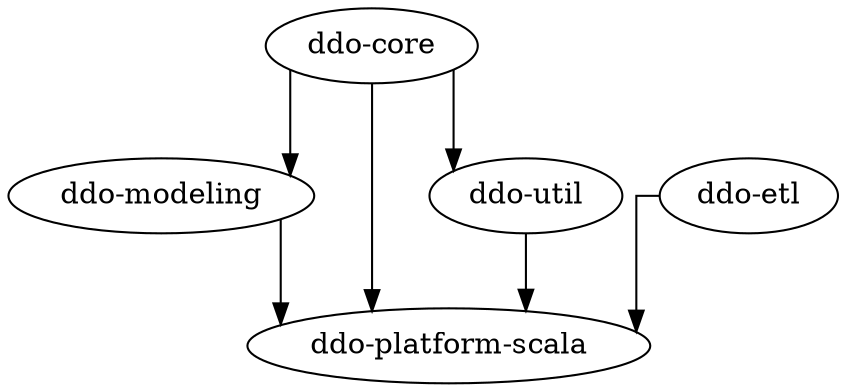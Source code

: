 strict digraph {
splines=ortho
"ddo-modeling" -> "ddo-platform-scala"
"ddo-core" -> "ddo-platform-scala"
"ddo-core" -> "ddo-util"
"ddo-core" -> "ddo-modeling"
"ddo-etl" -> "ddo-platform-scala"
"ddo-util" -> "ddo-platform-scala"
}

